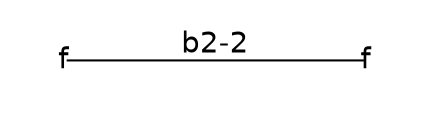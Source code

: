 graph G {graph [splines=false dpi=72 outputorder="edgesfirst"];
node [shape="none" fontname=DejaVuSans labelfontsize=12 label="none" size=50 fixedsize="true" scale="true"];
edge [labelfontsize=12 fontname=DejaVuSans labeldistance=1.2 labelangle=320.0];
rankdir=LR nodesep="0.05" ranksep="0.8";
0 [label="f" height="0.7" image="includes/MolecularMetadata/Sugars/SNFG_Symbol_Images/DFru.svg"];
1 [label="f" height="0.7" image="includes/MolecularMetadata/Sugars/SNFG_Symbol_Images/DFru.svg"];
1--0 [label="b2-2" headclip=false tailclip=false];
}
